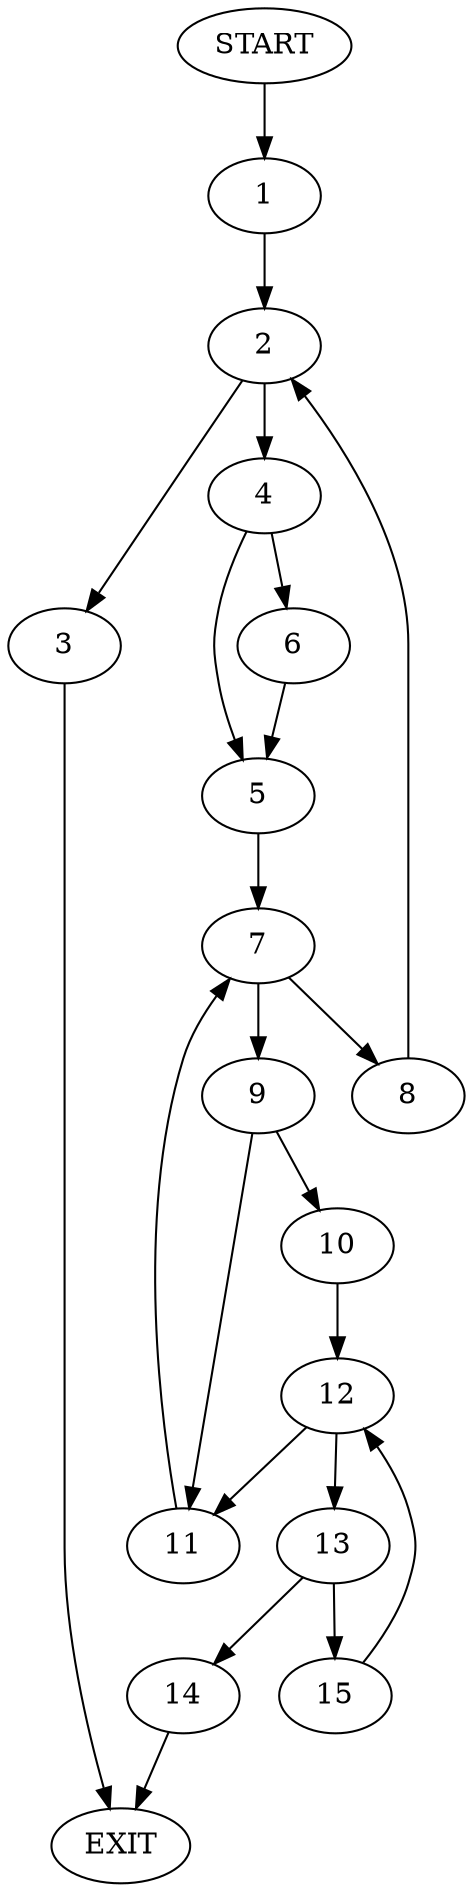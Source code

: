digraph {
0 [label="START"]
16 [label="EXIT"]
0 -> 1
1 -> 2
2 -> 3
2 -> 4
3 -> 16
4 -> 5
4 -> 6
6 -> 5
5 -> 7
7 -> 8
7 -> 9
9 -> 10
9 -> 11
8 -> 2
11 -> 7
10 -> 12
12 -> 11
12 -> 13
13 -> 14
13 -> 15
15 -> 12
14 -> 16
}
